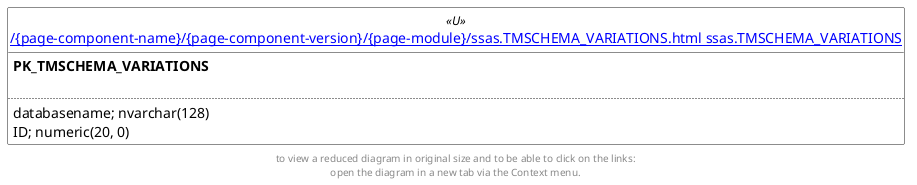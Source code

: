 @startuml
left to right direction
'top to bottom direction
hide circle
'avoide "." issues:
set namespaceSeparator none


skinparam class {
  BackgroundColor White
  BackgroundColor<<FN>> Yellow
  BackgroundColor<<FS>> Yellow
  BackgroundColor<<FT>> LightGray
  BackgroundColor<<IF>> Yellow
  BackgroundColor<<IS>> Yellow
  BackgroundColor<<P>> Aqua
  BackgroundColor<<PC>> Aqua
  BackgroundColor<<SN>> Yellow
  BackgroundColor<<SO>> SlateBlue
  BackgroundColor<<TF>> LightGray
  BackgroundColor<<TR>> Tomato
  BackgroundColor<<U>> White
  BackgroundColor<<V>> WhiteSmoke
  BackgroundColor<<X>> Aqua
}


entity "[[{site-url}/{page-component-name}/{page-component-version}/{page-module}/ssas.TMSCHEMA_VARIATIONS.html ssas.TMSCHEMA_VARIATIONS]]" as ssas.TMSCHEMA_VARIATIONS << U >> {
**PK_TMSCHEMA_VARIATIONS**

..
databasename; nvarchar(128)
ID; numeric(20, 0)
}


footer
to view a reduced diagram in original size and to be able to click on the links:
open the diagram in a new tab via the Context menu.
end footer

@enduml

